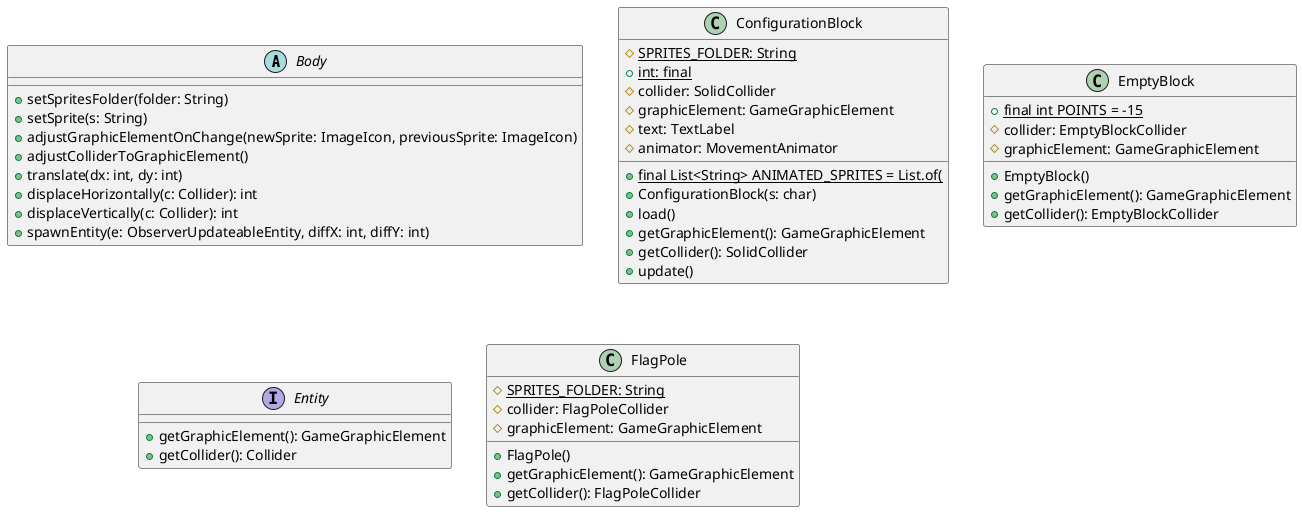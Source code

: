 @startuml
abstract class Body {
   +setSpritesFolder(folder: String)
   +setSprite(s: String)
   +adjustGraphicElementOnChange(newSprite: ImageIcon, previousSprite: ImageIcon)
   +adjustColliderToGraphicElement()
   +translate(dx: int, dy: int)
   +displaceHorizontally(c: Collider): int 
   +displaceVertically(c: Collider): int 
   +spawnEntity(e: ObserverUpdateableEntity, diffX: int, diffY: int)
}

class ConfigurationBlock {
   #{static} SPRITES_FOLDER: String
   +final {static} List<String> ANIMATED_SPRITES = List.of(
   +{static} int: final
   #collider: SolidCollider
   #graphicElement: GameGraphicElement
   #text: TextLabel
   #animator: MovementAnimator
   +ConfigurationBlock(s: char)
   +load()
   +getGraphicElement(): GameGraphicElement 
   +getCollider(): SolidCollider 
   +update()
}

class EmptyBlock {
   +final {static} int POINTS = -15 
   #collider: EmptyBlockCollider
   #graphicElement: GameGraphicElement
   +EmptyBlock()
   +getGraphicElement(): GameGraphicElement 
   +getCollider(): EmptyBlockCollider 
}

interface Entity {
   +getGraphicElement(): GameGraphicElement 
   +getCollider(): Collider 
}

class FlagPole {
   #{static} SPRITES_FOLDER: String
   #collider: FlagPoleCollider
   #graphicElement: GameGraphicElement
   +FlagPole()
   +getGraphicElement(): GameGraphicElement 
   +getCollider(): FlagPoleCollider 
}

@enduml
